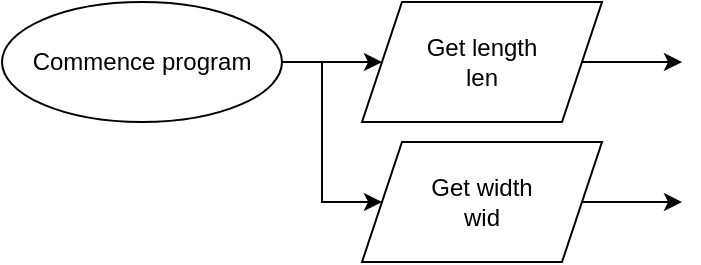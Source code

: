 <mxfile version="14.6.9" type="github">
  <diagram id="iCkafFoxhJwPjxGJYm8F" name="Page-1">
    <mxGraphModel dx="868" dy="482" grid="1" gridSize="10" guides="1" tooltips="1" connect="1" arrows="1" fold="1" page="1" pageScale="1" pageWidth="850" pageHeight="1100" math="0" shadow="0">
      <root>
        <mxCell id="0" />
        <mxCell id="1" parent="0" />
        <mxCell id="z7XbfD8eo0AMTZfTKfMe-3" style="edgeStyle=orthogonalEdgeStyle;rounded=0;orthogonalLoop=1;jettySize=auto;html=1;" edge="1" parent="1" source="z7XbfD8eo0AMTZfTKfMe-1" target="z7XbfD8eo0AMTZfTKfMe-2">
          <mxGeometry relative="1" as="geometry" />
        </mxCell>
        <mxCell id="z7XbfD8eo0AMTZfTKfMe-1" value="Commence program" style="ellipse;whiteSpace=wrap;html=1;" vertex="1" parent="1">
          <mxGeometry x="120" y="50" width="140" height="60" as="geometry" />
        </mxCell>
        <mxCell id="z7XbfD8eo0AMTZfTKfMe-5" style="edgeStyle=orthogonalEdgeStyle;rounded=0;orthogonalLoop=1;jettySize=auto;html=1;" edge="1" parent="1" source="z7XbfD8eo0AMTZfTKfMe-2">
          <mxGeometry relative="1" as="geometry">
            <mxPoint x="460" y="80" as="targetPoint" />
          </mxGeometry>
        </mxCell>
        <mxCell id="z7XbfD8eo0AMTZfTKfMe-2" value="Get length&lt;br&gt;len" style="shape=parallelogram;perimeter=parallelogramPerimeter;whiteSpace=wrap;html=1;fixedSize=1;" vertex="1" parent="1">
          <mxGeometry x="300" y="50" width="120" height="60" as="geometry" />
        </mxCell>
        <mxCell id="z7XbfD8eo0AMTZfTKfMe-6" style="edgeStyle=orthogonalEdgeStyle;rounded=0;orthogonalLoop=1;jettySize=auto;html=1;" edge="1" parent="1" source="z7XbfD8eo0AMTZfTKfMe-7">
          <mxGeometry relative="1" as="geometry">
            <mxPoint x="460" y="150" as="targetPoint" />
          </mxGeometry>
        </mxCell>
        <mxCell id="z7XbfD8eo0AMTZfTKfMe-7" value="Get width&lt;br&gt;wid" style="shape=parallelogram;perimeter=parallelogramPerimeter;whiteSpace=wrap;html=1;fixedSize=1;" vertex="1" parent="1">
          <mxGeometry x="300" y="120" width="120" height="60" as="geometry" />
        </mxCell>
        <mxCell id="z7XbfD8eo0AMTZfTKfMe-10" style="edgeStyle=orthogonalEdgeStyle;rounded=0;orthogonalLoop=1;jettySize=auto;html=1;" edge="1" parent="1" source="z7XbfD8eo0AMTZfTKfMe-1" target="z7XbfD8eo0AMTZfTKfMe-7">
          <mxGeometry relative="1" as="geometry">
            <mxPoint x="280" y="150" as="targetPoint" />
            <mxPoint x="260" y="80" as="sourcePoint" />
            <Array as="points">
              <mxPoint x="280" y="80" />
              <mxPoint x="280" y="150" />
            </Array>
          </mxGeometry>
        </mxCell>
      </root>
    </mxGraphModel>
  </diagram>
</mxfile>
